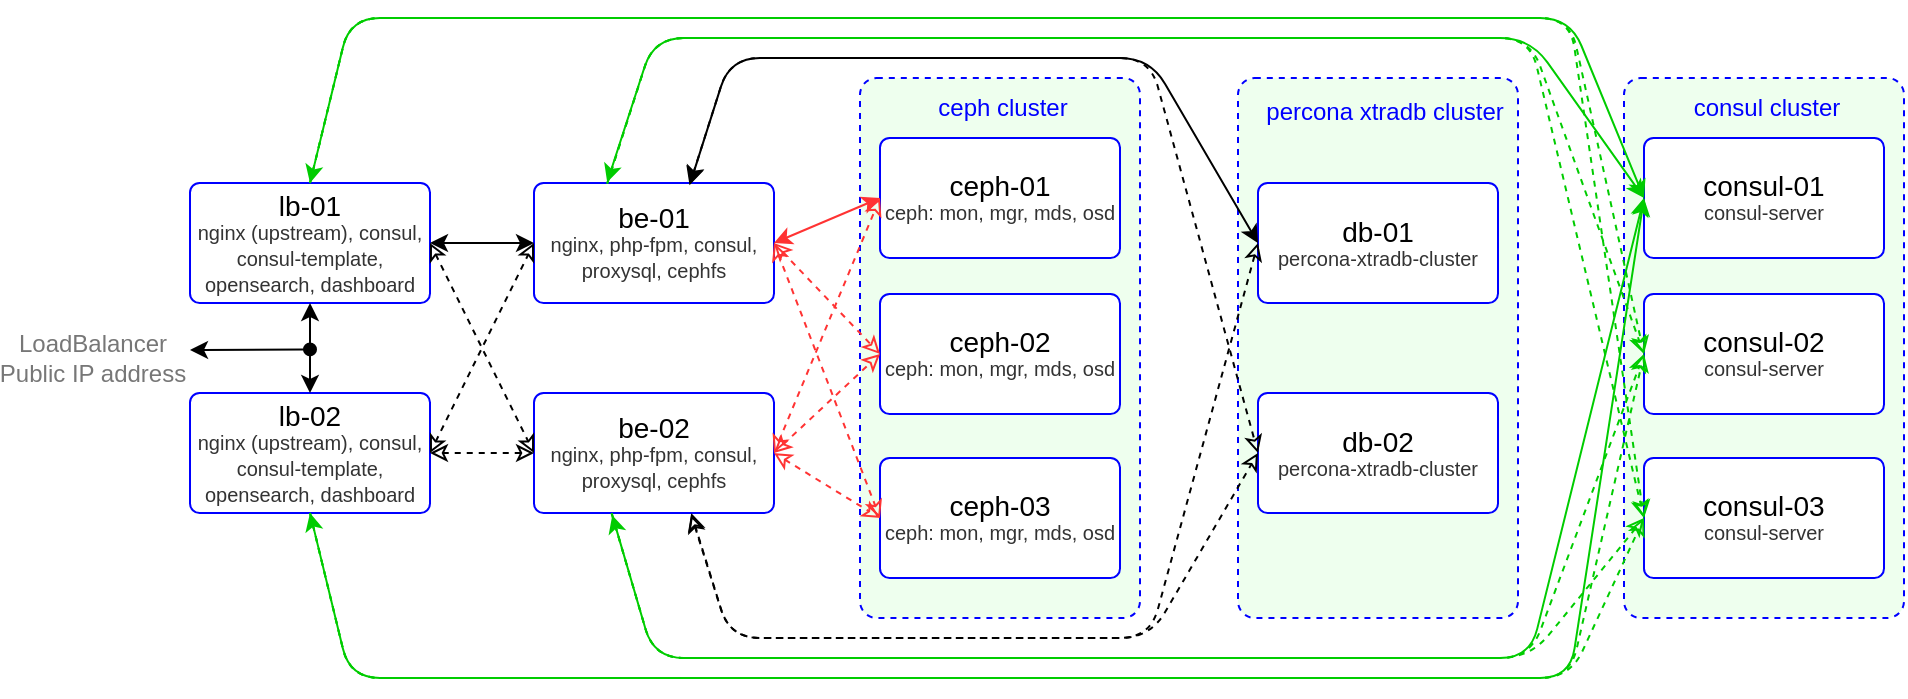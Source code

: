 <mxfile version="15.1.3" type="device"><diagram id="4IggmmZwFg4Mkd-BrONc" name="Страница 1"><mxGraphModel dx="1320" dy="723" grid="1" gridSize="10" guides="1" tooltips="1" connect="1" arrows="1" fold="1" page="1" pageScale="1" pageWidth="600" pageHeight="300" math="0" shadow="0"><root><mxCell id="0"/><mxCell id="1" parent="0"/><mxCell id="qe6mRY853hemsALuHRrN-6" value="" style="rounded=1;whiteSpace=wrap;html=1;strokeColor=#0000FF;dashed=1;gradientDirection=radial;fillColor=#EEFFEE;arcSize=6;" parent="1" vertex="1"><mxGeometry x="524" width="140" height="270" as="geometry"/></mxCell><mxCell id="qe6mRY853hemsALuHRrN-5" value="" style="rounded=1;whiteSpace=wrap;html=1;strokeColor=#0000FF;dashed=1;fillColor=#EEFFEE;arcSize=6;" parent="1" vertex="1"><mxGeometry x="335" width="140" height="270" as="geometry"/></mxCell><mxCell id="mO8OnA1qE3qP-K9DJvxi-1" value="" style="rounded=1;whiteSpace=wrap;html=1;strokeColor=#0000FF;dashed=1;gradientDirection=radial;fillColor=#EEFFEE;arcSize=6;" parent="1" vertex="1"><mxGeometry x="717" width="140" height="270" as="geometry"/></mxCell><mxCell id="Nk4rxEVuKk_PFZayKbhd-2" value="&lt;p style=&quot;line-height: 100%&quot;&gt;&lt;font&gt;&lt;span style=&quot;font-size: 14px&quot;&gt;db-01&lt;br&gt;&lt;/span&gt;&lt;/font&gt;&lt;span style=&quot;font-size: 10px&quot;&gt;&lt;font color=&quot;#333333&quot;&gt;percona-xtradb-cluster&lt;/font&gt;&lt;/span&gt;&lt;br&gt;&lt;/p&gt;" style="rounded=1;whiteSpace=wrap;html=1;strokeColor=#0000FF;arcSize=8;" parent="1" vertex="1"><mxGeometry x="534" y="52.5" width="120" height="60" as="geometry"/></mxCell><mxCell id="Nk4rxEVuKk_PFZayKbhd-4" value="&lt;p style=&quot;line-height: 100%&quot;&gt;&lt;span style=&quot;font-size: 14px&quot;&gt;be-01&lt;/span&gt;&lt;br&gt;&lt;span style=&quot;font-size: 10px&quot;&gt;&lt;font color=&quot;#333333&quot;&gt;nginx, php-fpm, consul, proxysql, cephfs&lt;/font&gt;&lt;/span&gt;&lt;br&gt;&lt;/p&gt;" style="rounded=1;whiteSpace=wrap;html=1;strokeColor=#0000FF;arcSize=8;" parent="1" vertex="1"><mxGeometry x="172" y="52.5" width="120" height="60" as="geometry"/></mxCell><mxCell id="Nk4rxEVuKk_PFZayKbhd-6" value="&lt;p style=&quot;line-height: 100%&quot;&gt;&lt;span style=&quot;font-size: 14px&quot;&gt;lb-01&lt;/span&gt;&lt;br&gt;&lt;span style=&quot;font-size: 10px&quot;&gt;&lt;font color=&quot;#333333&quot;&gt;nginx (upstream), consul, consul-template, opensearch, dashboard&lt;/font&gt;&lt;/span&gt;&lt;/p&gt;" style="rounded=1;whiteSpace=wrap;html=1;strokeColor=#0000FF;arcSize=8;" parent="1" vertex="1"><mxGeometry y="52.5" width="120" height="60" as="geometry"/></mxCell><mxCell id="mSui1N4ihssYe-xkSYdv-1" value="&lt;p style=&quot;line-height: 100%&quot;&gt;&lt;span style=&quot;font-size: 14px&quot;&gt;be-02&lt;/span&gt;&lt;br&gt;&lt;span style=&quot;font-size: 10px&quot;&gt;&lt;font color=&quot;#333333&quot;&gt;nginx, php-fpm, consul, proxysql, cephfs&lt;/font&gt;&lt;/span&gt;&lt;br&gt;&lt;/p&gt;" style="rounded=1;whiteSpace=wrap;html=1;strokeColor=#0000FF;arcSize=8;" parent="1" vertex="1"><mxGeometry x="172" y="157.5" width="120" height="60" as="geometry"/></mxCell><mxCell id="-WRoGn8kwcu14axJvP3w-1" value="&lt;p style=&quot;line-height: 100%&quot;&gt;&lt;span style=&quot;font-size: 14px&quot;&gt;lb-02&lt;/span&gt;&lt;br&gt;&lt;span style=&quot;font-size: 10px&quot;&gt;&lt;font color=&quot;#333333&quot;&gt;nginx (upstream), consul, consul-template, opensearch, dashboard&lt;/font&gt;&lt;/span&gt;&lt;br&gt;&lt;/p&gt;" style="rounded=1;whiteSpace=wrap;html=1;strokeColor=#0000FF;arcSize=8;" parent="1" vertex="1"><mxGeometry y="157.5" width="120" height="60" as="geometry"/></mxCell><mxCell id="-WRoGn8kwcu14axJvP3w-3" value="" style="endArrow=classic;startArrow=classic;html=1;exitX=0.5;exitY=0;exitDx=0;exitDy=0;entryX=0.5;entryY=1;entryDx=0;entryDy=0;" parent="1" source="-WRoGn8kwcu14axJvP3w-1" target="Nk4rxEVuKk_PFZayKbhd-6" edge="1"><mxGeometry width="50" height="50" relative="1" as="geometry"><mxPoint x="90" y="120" as="sourcePoint"/><mxPoint x="140" y="70" as="targetPoint"/></mxGeometry></mxCell><mxCell id="-WRoGn8kwcu14axJvP3w-4" value="" style="endArrow=oval;html=1;startArrow=classic;startFill=1;endFill=1;" parent="1" edge="1"><mxGeometry width="50" height="50" relative="1" as="geometry"><mxPoint y="136" as="sourcePoint"/><mxPoint x="60" y="135.71" as="targetPoint"/></mxGeometry></mxCell><mxCell id="-WRoGn8kwcu14axJvP3w-5" value="" style="endArrow=classic;startArrow=classic;html=1;exitX=1;exitY=0.5;exitDx=0;exitDy=0;entryX=0;entryY=0.5;entryDx=0;entryDy=0;dashed=1;startFill=0;endFill=0;" parent="1" source="-WRoGn8kwcu14axJvP3w-1" target="mSui1N4ihssYe-xkSYdv-1" edge="1"><mxGeometry width="50" height="50" relative="1" as="geometry"><mxPoint x="120" y="120" as="sourcePoint"/><mxPoint x="170" y="160" as="targetPoint"/></mxGeometry></mxCell><mxCell id="-WRoGn8kwcu14axJvP3w-6" value="" style="endArrow=classic;startArrow=classic;html=1;entryX=0;entryY=0.5;entryDx=0;entryDy=0;rounded=1;exitX=1;exitY=0.5;exitDx=0;exitDy=0;dashed=1;startFill=0;endFill=0;" parent="1" source="-WRoGn8kwcu14axJvP3w-1" target="Nk4rxEVuKk_PFZayKbhd-4" edge="1"><mxGeometry width="50" height="50" relative="1" as="geometry"><mxPoint x="120" y="160" as="sourcePoint"/><mxPoint x="160" y="60" as="targetPoint"/></mxGeometry></mxCell><mxCell id="-WRoGn8kwcu14axJvP3w-7" value="" style="endArrow=classic;html=1;exitX=1;exitY=0.5;exitDx=0;exitDy=0;entryX=0;entryY=0.5;entryDx=0;entryDy=0;startArrow=classic;startFill=1;endFill=1;" parent="1" source="Nk4rxEVuKk_PFZayKbhd-6" target="Nk4rxEVuKk_PFZayKbhd-4" edge="1"><mxGeometry width="50" height="50" relative="1" as="geometry"><mxPoint x="250" y="120" as="sourcePoint"/><mxPoint x="150" y="40" as="targetPoint"/></mxGeometry></mxCell><mxCell id="-WRoGn8kwcu14axJvP3w-8" value="" style="endArrow=classic;html=1;exitX=1;exitY=0.5;exitDx=0;exitDy=0;entryX=0;entryY=0.5;entryDx=0;entryDy=0;startArrow=classic;startFill=0;endFill=0;dashed=1;" parent="1" source="Nk4rxEVuKk_PFZayKbhd-6" target="mSui1N4ihssYe-xkSYdv-1" edge="1"><mxGeometry width="50" height="50" relative="1" as="geometry"><mxPoint x="130" y="40" as="sourcePoint"/><mxPoint x="180" y="-10" as="targetPoint"/></mxGeometry></mxCell><mxCell id="-WRoGn8kwcu14axJvP3w-9" value="&lt;p style=&quot;line-height: 100%&quot;&gt;&lt;span style=&quot;font-size: 14px&quot;&gt;ceph-01&lt;/span&gt;&lt;br&gt;&lt;span style=&quot;font-size: 10px&quot;&gt;&lt;font color=&quot;#333333&quot;&gt;ceph: mon, mgr, mds, osd&lt;/font&gt;&lt;/span&gt;&lt;br&gt;&lt;/p&gt;" style="rounded=1;whiteSpace=wrap;html=1;strokeColor=#0000FF;arcSize=8;" parent="1" vertex="1"><mxGeometry x="345" y="30" width="120" height="60" as="geometry"/></mxCell><mxCell id="-WRoGn8kwcu14axJvP3w-12" value="&lt;font style=&quot;font-size: 12px&quot;&gt;LoadBalancer&lt;br&gt;Public IP address&lt;/font&gt;" style="edgeLabel;html=1;align=center;verticalAlign=middle;resizable=0;points=[];fontSize=8;fontColor=#777777;" parent="1" vertex="1" connectable="0"><mxGeometry x="-47.998" y="137.995" as="geometry"><mxPoint x="-1" y="2" as="offset"/></mxGeometry></mxCell><mxCell id="q85gnG0CihK2C5Sx0KsL-1" value="&lt;p style=&quot;line-height: 100%&quot;&gt;&lt;font&gt;&lt;span style=&quot;font-size: 14px&quot;&gt;consul-02&lt;br&gt;&lt;/span&gt;&lt;/font&gt;&lt;span style=&quot;font-size: 10px&quot;&gt;&lt;font color=&quot;#333333&quot;&gt;consul-server&lt;/font&gt;&lt;/span&gt;&lt;/p&gt;" style="rounded=1;whiteSpace=wrap;html=1;strokeColor=#0000FF;arcSize=8;" parent="1" vertex="1"><mxGeometry x="727" y="108" width="120" height="60" as="geometry"/></mxCell><mxCell id="q85gnG0CihK2C5Sx0KsL-2" value="&lt;p style=&quot;line-height: 100%&quot;&gt;&lt;font&gt;&lt;span style=&quot;font-size: 14px&quot;&gt;consul-01&lt;br&gt;&lt;/span&gt;&lt;/font&gt;&lt;span style=&quot;font-size: 10px&quot;&gt;&lt;font color=&quot;#333333&quot;&gt;consul-server&lt;/font&gt;&lt;/span&gt;&lt;/p&gt;" style="rounded=1;whiteSpace=wrap;html=1;strokeColor=#0000FF;arcSize=8;" parent="1" vertex="1"><mxGeometry x="727" y="30" width="120" height="60" as="geometry"/></mxCell><mxCell id="q85gnG0CihK2C5Sx0KsL-3" value="&lt;p style=&quot;line-height: 100%&quot;&gt;&lt;font&gt;&lt;span style=&quot;font-size: 14px&quot;&gt;consul-03&lt;br&gt;&lt;/span&gt;&lt;/font&gt;&lt;span style=&quot;font-size: 10px&quot;&gt;&lt;font color=&quot;#333333&quot;&gt;consul-server&lt;/font&gt;&lt;/span&gt;&lt;/p&gt;" style="rounded=1;whiteSpace=wrap;html=1;strokeColor=#0000FF;arcSize=8;" parent="1" vertex="1"><mxGeometry x="727" y="190" width="120" height="60" as="geometry"/></mxCell><mxCell id="q85gnG0CihK2C5Sx0KsL-4" value="" style="endArrow=classic;html=1;exitX=0.5;exitY=0;exitDx=0;exitDy=0;entryX=0;entryY=0.5;entryDx=0;entryDy=0;strokeColor=#00CC00;startArrow=classic;startFill=1;arcSize=30;" parent="1" target="q85gnG0CihK2C5Sx0KsL-2" edge="1" source="Nk4rxEVuKk_PFZayKbhd-6"><mxGeometry width="50" height="50" relative="1" as="geometry"><mxPoint x="220" y="30" as="sourcePoint"/><mxPoint x="280" y="-40" as="targetPoint"/><Array as="points"><mxPoint x="80" y="-30"/><mxPoint x="690" y="-30"/></Array></mxGeometry></mxCell><mxCell id="q85gnG0CihK2C5Sx0KsL-7" value="" style="endArrow=classic;html=1;exitX=0.5;exitY=1;exitDx=0;exitDy=0;entryX=0;entryY=0.5;entryDx=0;entryDy=0;strokeColor=#00CC00;startArrow=classic;startFill=1;arcSize=30;" parent="1" target="q85gnG0CihK2C5Sx0KsL-2" edge="1" source="-WRoGn8kwcu14axJvP3w-1"><mxGeometry width="50" height="50" relative="1" as="geometry"><mxPoint x="220" y="250" as="sourcePoint"/><mxPoint x="748" y="390" as="targetPoint"/><Array as="points"><mxPoint x="80" y="300"/><mxPoint x="690" y="300"/></Array></mxGeometry></mxCell><mxCell id="q85gnG0CihK2C5Sx0KsL-8" value="" style="endArrow=classic;html=1;strokeColor=#00CC00;entryX=0;entryY=0.5;entryDx=0;entryDy=0;startArrow=classic;startFill=1;arcSize=30;exitX=0.305;exitY=-0.007;exitDx=0;exitDy=0;exitPerimeter=0;" parent="1" target="q85gnG0CihK2C5Sx0KsL-2" edge="1" source="Nk4rxEVuKk_PFZayKbhd-4"><mxGeometry width="50" height="50" relative="1" as="geometry"><mxPoint x="220" y="40" as="sourcePoint"/><mxPoint x="710" y="70" as="targetPoint"/><Array as="points"><mxPoint x="232" y="-20"/><mxPoint x="670" y="-20"/></Array></mxGeometry></mxCell><mxCell id="q85gnG0CihK2C5Sx0KsL-9" value="" style="endArrow=classic;html=1;strokeColor=#00CC00;entryX=0;entryY=0.5;entryDx=0;entryDy=0;startArrow=classic;startFill=1;arcSize=30;exitX=0.326;exitY=1.018;exitDx=0;exitDy=0;exitPerimeter=0;" parent="1" target="q85gnG0CihK2C5Sx0KsL-2" edge="1" source="mSui1N4ihssYe-xkSYdv-1"><mxGeometry width="50" height="50" relative="1" as="geometry"><mxPoint x="200" y="230" as="sourcePoint"/><mxPoint x="720" y="110" as="targetPoint"/><Array as="points"><mxPoint x="232" y="290"/><mxPoint x="670" y="290"/></Array></mxGeometry></mxCell><mxCell id="q85gnG0CihK2C5Sx0KsL-12" value="" style="endArrow=classic;html=1;exitX=0.5;exitY=0;exitDx=0;exitDy=0;entryX=0;entryY=0.5;entryDx=0;entryDy=0;strokeColor=#00CC00;dashed=1;endFill=0;arcSize=30;" parent="1" target="q85gnG0CihK2C5Sx0KsL-1" edge="1" source="Nk4rxEVuKk_PFZayKbhd-6"><mxGeometry width="50" height="50" relative="1" as="geometry"><mxPoint x="220" y="30" as="sourcePoint"/><mxPoint x="760" y="133" as="targetPoint"/><Array as="points"><mxPoint x="80" y="-30"/><mxPoint x="690" y="-30"/></Array></mxGeometry></mxCell><mxCell id="q85gnG0CihK2C5Sx0KsL-14" value="" style="endArrow=classic;html=1;exitX=0.5;exitY=0;exitDx=0;exitDy=0;entryX=0;entryY=0.5;entryDx=0;entryDy=0;strokeColor=#00CC00;dashed=1;endFill=0;arcSize=30;" parent="1" target="q85gnG0CihK2C5Sx0KsL-3" edge="1" source="Nk4rxEVuKk_PFZayKbhd-6"><mxGeometry width="50" height="50" relative="1" as="geometry"><mxPoint x="220" y="30" as="sourcePoint"/><mxPoint x="760" y="210" as="targetPoint"/><Array as="points"><mxPoint x="80" y="-30"/><mxPoint x="690" y="-30"/></Array></mxGeometry></mxCell><mxCell id="q85gnG0CihK2C5Sx0KsL-15" value="" style="endArrow=classic;html=1;strokeColor=#00CC00;dashed=1;endFill=0;entryX=0;entryY=0.5;entryDx=0;entryDy=0;arcSize=30;exitX=0.305;exitY=0.005;exitDx=0;exitDy=0;exitPerimeter=0;" parent="1" target="q85gnG0CihK2C5Sx0KsL-1" edge="1" source="Nk4rxEVuKk_PFZayKbhd-4"><mxGeometry width="50" height="50" relative="1" as="geometry"><mxPoint x="200" y="40" as="sourcePoint"/><mxPoint x="700" y="90" as="targetPoint"/><Array as="points"><mxPoint x="232" y="-20"/><mxPoint x="670" y="-20"/></Array></mxGeometry></mxCell><mxCell id="q85gnG0CihK2C5Sx0KsL-16" value="" style="endArrow=classic;html=1;strokeColor=#00CC00;dashed=1;endFill=0;entryX=0;entryY=0.5;entryDx=0;entryDy=0;arcSize=30;exitX=0.305;exitY=0.004;exitDx=0;exitDy=0;exitPerimeter=0;" parent="1" target="q85gnG0CihK2C5Sx0KsL-3" edge="1" source="Nk4rxEVuKk_PFZayKbhd-4"><mxGeometry width="50" height="50" relative="1" as="geometry"><mxPoint x="200" y="30" as="sourcePoint"/><mxPoint x="730" y="200" as="targetPoint"/><Array as="points"><mxPoint x="232" y="-20"/><mxPoint x="670" y="-20"/></Array></mxGeometry></mxCell><mxCell id="q85gnG0CihK2C5Sx0KsL-21" value="" style="endArrow=classic;html=1;strokeColor=#00CC00;dashed=1;endFill=0;entryX=0;entryY=0.5;entryDx=0;entryDy=0;arcSize=30;exitX=0.324;exitY=1.003;exitDx=0;exitDy=0;exitPerimeter=0;" parent="1" target="q85gnG0CihK2C5Sx0KsL-1" edge="1" source="mSui1N4ihssYe-xkSYdv-1"><mxGeometry width="50" height="50" relative="1" as="geometry"><mxPoint x="200" y="240" as="sourcePoint"/><mxPoint x="780" y="280" as="targetPoint"/><Array as="points"><mxPoint x="232" y="290"/><mxPoint x="670" y="290"/></Array></mxGeometry></mxCell><mxCell id="q85gnG0CihK2C5Sx0KsL-22" value="" style="endArrow=classic;html=1;exitX=0.323;exitY=1.001;exitDx=0;exitDy=0;strokeColor=#00CC00;dashed=1;endFill=0;entryX=0;entryY=0.5;entryDx=0;entryDy=0;exitPerimeter=0;arcSize=30;" parent="1" target="q85gnG0CihK2C5Sx0KsL-3" edge="1" source="mSui1N4ihssYe-xkSYdv-1"><mxGeometry width="50" height="50" relative="1" as="geometry"><mxPoint x="393" y="250" as="sourcePoint"/><mxPoint x="731" y="240" as="targetPoint"/><Array as="points"><mxPoint x="232" y="290"/><mxPoint x="670" y="290"/></Array></mxGeometry></mxCell><mxCell id="q85gnG0CihK2C5Sx0KsL-23" value="" style="endArrow=classic;html=1;exitX=0.5;exitY=1;exitDx=0;exitDy=0;strokeColor=#00CC00;dashed=1;endFill=0;entryX=0;entryY=0.5;entryDx=0;entryDy=0;arcSize=30;" parent="1" target="q85gnG0CihK2C5Sx0KsL-1" edge="1" source="-WRoGn8kwcu14axJvP3w-1"><mxGeometry width="50" height="50" relative="1" as="geometry"><mxPoint x="220" y="250" as="sourcePoint"/><mxPoint x="900" y="180" as="targetPoint"/><Array as="points"><mxPoint x="80" y="300"/><mxPoint x="690" y="300"/></Array></mxGeometry></mxCell><mxCell id="q85gnG0CihK2C5Sx0KsL-24" value="" style="endArrow=classic;html=1;exitX=0.5;exitY=1;exitDx=0;exitDy=0;strokeColor=#00CC00;dashed=1;endFill=0;entryX=0;entryY=0.5;entryDx=0;entryDy=0;arcSize=30;" parent="1" target="q85gnG0CihK2C5Sx0KsL-3" edge="1" source="-WRoGn8kwcu14axJvP3w-1"><mxGeometry width="50" height="50" relative="1" as="geometry"><mxPoint x="220" y="250" as="sourcePoint"/><mxPoint x="740" y="260" as="targetPoint"/><Array as="points"><mxPoint x="80" y="300"/><mxPoint x="690" y="300"/></Array></mxGeometry></mxCell><mxCell id="mO8OnA1qE3qP-K9DJvxi-2" value="&lt;font color=&quot;#0000ff&quot; style=&quot;font-size: 12px&quot;&gt;consul cluster&lt;/font&gt;" style="edgeLabel;html=1;align=center;verticalAlign=middle;resizable=0;points=[];fontSize=8;fontColor=#777777;labelBackgroundColor=none;" parent="1" vertex="1" connectable="0"><mxGeometry x="787" y="15" as="geometry"><mxPoint x="1" as="offset"/></mxGeometry></mxCell><mxCell id="qe6mRY853hemsALuHRrN-1" value="&lt;p style=&quot;line-height: 100%&quot;&gt;&lt;font&gt;&lt;span style=&quot;font-size: 14px&quot;&gt;db-02&lt;br&gt;&lt;/span&gt;&lt;/font&gt;&lt;span style=&quot;font-size: 10px&quot;&gt;&lt;font color=&quot;#333333&quot;&gt;percona-xtradb-cluster&lt;/font&gt;&lt;/span&gt;&lt;br&gt;&lt;/p&gt;" style="rounded=1;whiteSpace=wrap;html=1;strokeColor=#0000FF;arcSize=8;" parent="1" vertex="1"><mxGeometry x="534" y="157.5" width="120" height="60" as="geometry"/></mxCell><mxCell id="qe6mRY853hemsALuHRrN-3" value="&lt;p style=&quot;line-height: 100%&quot;&gt;&lt;span style=&quot;font-size: 14px&quot;&gt;ceph-02&lt;/span&gt;&lt;br&gt;&lt;span style=&quot;font-size: 10px&quot;&gt;&lt;font color=&quot;#333333&quot;&gt;ceph: mon, mgr, mds, osd&lt;/font&gt;&lt;/span&gt;&lt;br&gt;&lt;/p&gt;" style="rounded=1;whiteSpace=wrap;html=1;strokeColor=#0000FF;arcSize=8;" parent="1" vertex="1"><mxGeometry x="345" y="108" width="120" height="60" as="geometry"/></mxCell><mxCell id="qe6mRY853hemsALuHRrN-4" value="&lt;p style=&quot;line-height: 100%&quot;&gt;&lt;span style=&quot;font-size: 14px&quot;&gt;ceph-03&lt;/span&gt;&lt;br&gt;&lt;span style=&quot;font-size: 10px&quot;&gt;&lt;font color=&quot;#333333&quot;&gt;ceph: mon, mgr, mds, osd&lt;/font&gt;&lt;/span&gt;&lt;br&gt;&lt;/p&gt;" style="rounded=1;whiteSpace=wrap;html=1;strokeColor=#0000FF;arcSize=8;" parent="1" vertex="1"><mxGeometry x="345" y="190" width="120" height="60" as="geometry"/></mxCell><mxCell id="qe6mRY853hemsALuHRrN-7" value="&lt;font color=&quot;#0000ff&quot; style=&quot;font-size: 12px&quot;&gt;percona xtradb cluster&lt;/font&gt;" style="edgeLabel;html=1;align=center;verticalAlign=middle;resizable=0;points=[];fontSize=8;fontColor=#777777;labelBackgroundColor=none;arcSize=12;imageAlign=center;" parent="1" vertex="1" connectable="0"><mxGeometry x="600" y="15" as="geometry"><mxPoint x="-3" y="2" as="offset"/></mxGeometry></mxCell><mxCell id="qe6mRY853hemsALuHRrN-8" value="&lt;font color=&quot;#0000ff&quot; style=&quot;font-size: 12px&quot;&gt;ceph cluster&lt;/font&gt;" style="edgeLabel;html=1;align=center;verticalAlign=middle;resizable=0;points=[];fontSize=8;fontColor=#777777;labelBackgroundColor=none;" parent="1" vertex="1" connectable="0"><mxGeometry x="405" y="15" as="geometry"><mxPoint x="1" as="offset"/></mxGeometry></mxCell><mxCell id="W8N9ZwnSsLBX4C9H4YId-3" value="" style="endArrow=classic;startArrow=classic;html=1;entryX=0;entryY=0.5;entryDx=0;entryDy=0;exitX=1;exitY=0.5;exitDx=0;exitDy=0;strokeColor=#FF3333;" edge="1" parent="1" source="Nk4rxEVuKk_PFZayKbhd-4" target="-WRoGn8kwcu14axJvP3w-9"><mxGeometry width="50" height="50" relative="1" as="geometry"><mxPoint x="260" y="150" as="sourcePoint"/><mxPoint x="310" y="100" as="targetPoint"/></mxGeometry></mxCell><mxCell id="W8N9ZwnSsLBX4C9H4YId-4" value="" style="endArrow=classic;startArrow=classic;html=1;entryX=0;entryY=0.5;entryDx=0;entryDy=0;exitX=1;exitY=0.5;exitDx=0;exitDy=0;strokeColor=#FF3333;dashed=1;startFill=0;endFill=0;" edge="1" parent="1" source="Nk4rxEVuKk_PFZayKbhd-4" target="qe6mRY853hemsALuHRrN-3"><mxGeometry width="50" height="50" relative="1" as="geometry"><mxPoint x="239" y="142.5" as="sourcePoint"/><mxPoint x="292" y="142.5" as="targetPoint"/></mxGeometry></mxCell><mxCell id="W8N9ZwnSsLBX4C9H4YId-5" value="" style="endArrow=classic;startArrow=classic;html=1;entryX=0;entryY=0.5;entryDx=0;entryDy=0;exitX=1;exitY=0.5;exitDx=0;exitDy=0;strokeColor=#FF3333;dashed=1;startFill=0;endFill=0;" edge="1" parent="1" source="Nk4rxEVuKk_PFZayKbhd-4" target="qe6mRY853hemsALuHRrN-4"><mxGeometry width="50" height="50" relative="1" as="geometry"><mxPoint x="260" y="108" as="sourcePoint"/><mxPoint x="313" y="186.0" as="targetPoint"/></mxGeometry></mxCell><mxCell id="W8N9ZwnSsLBX4C9H4YId-6" value="" style="endArrow=classic;startArrow=classic;html=1;entryX=0;entryY=0.5;entryDx=0;entryDy=0;exitX=1;exitY=0.5;exitDx=0;exitDy=0;strokeColor=#FF3333;dashed=1;startFill=0;endFill=0;" edge="1" parent="1" source="mSui1N4ihssYe-xkSYdv-1" target="-WRoGn8kwcu14axJvP3w-9"><mxGeometry width="50" height="50" relative="1" as="geometry"><mxPoint x="490" y="90" as="sourcePoint"/><mxPoint x="543" y="250" as="targetPoint"/></mxGeometry></mxCell><mxCell id="W8N9ZwnSsLBX4C9H4YId-7" value="" style="endArrow=classic;startArrow=classic;html=1;entryX=0;entryY=0.5;entryDx=0;entryDy=0;exitX=1;exitY=0.5;exitDx=0;exitDy=0;strokeColor=#FF3333;dashed=1;startFill=0;endFill=0;" edge="1" parent="1" source="mSui1N4ihssYe-xkSYdv-1" target="qe6mRY853hemsALuHRrN-3"><mxGeometry width="50" height="50" relative="1" as="geometry"><mxPoint x="302" y="230" as="sourcePoint"/><mxPoint x="355" y="70" as="targetPoint"/></mxGeometry></mxCell><mxCell id="W8N9ZwnSsLBX4C9H4YId-8" value="" style="endArrow=classic;startArrow=classic;html=1;entryX=0;entryY=0.5;entryDx=0;entryDy=0;exitX=1;exitY=0.5;exitDx=0;exitDy=0;strokeColor=#FF3333;dashed=1;startFill=0;endFill=0;" edge="1" parent="1" source="mSui1N4ihssYe-xkSYdv-1" target="qe6mRY853hemsALuHRrN-4"><mxGeometry width="50" height="50" relative="1" as="geometry"><mxPoint x="302" y="230" as="sourcePoint"/><mxPoint x="355" y="148.0" as="targetPoint"/></mxGeometry></mxCell><mxCell id="W8N9ZwnSsLBX4C9H4YId-9" value="" style="endArrow=classic;startArrow=classic;html=1;jumpStyle=none;jumpSize=6;rounded=1;entryX=0;entryY=0.5;entryDx=0;entryDy=0;endSize=6;targetPerimeterSpacing=0;arcSize=30;" edge="1" parent="1" target="Nk4rxEVuKk_PFZayKbhd-2"><mxGeometry width="50" height="50" relative="1" as="geometry"><mxPoint x="250" y="53" as="sourcePoint"/><mxPoint x="480" y="-90" as="targetPoint"/><Array as="points"><mxPoint x="270" y="-10"/><mxPoint x="480" y="-10"/></Array></mxGeometry></mxCell><mxCell id="W8N9ZwnSsLBX4C9H4YId-10" value="" style="endArrow=classic;startArrow=classic;html=1;exitX=0.648;exitY=0.018;exitDx=0;exitDy=0;jumpStyle=none;jumpSize=6;rounded=1;endSize=6;targetPerimeterSpacing=0;arcSize=30;entryX=0;entryY=0.5;entryDx=0;entryDy=0;dashed=1;startFill=0;endFill=0;exitPerimeter=0;" edge="1" parent="1" source="Nk4rxEVuKk_PFZayKbhd-4" target="qe6mRY853hemsALuHRrN-1"><mxGeometry width="50" height="50" relative="1" as="geometry"><mxPoint x="242" y="40" as="sourcePoint"/><mxPoint x="510" y="160" as="targetPoint"/><Array as="points"><mxPoint x="270" y="-10"/><mxPoint x="480" y="-10"/></Array></mxGeometry></mxCell><mxCell id="W8N9ZwnSsLBX4C9H4YId-11" value="" style="endArrow=classic;startArrow=classic;html=1;exitX=0.655;exitY=1.015;exitDx=0;exitDy=0;jumpStyle=none;jumpSize=6;rounded=1;endSize=6;targetPerimeterSpacing=0;arcSize=30;entryX=0;entryY=0.5;entryDx=0;entryDy=0;dashed=1;startFill=0;endFill=0;exitPerimeter=0;" edge="1" parent="1" source="mSui1N4ihssYe-xkSYdv-1" target="qe6mRY853hemsALuHRrN-1"><mxGeometry width="50" height="50" relative="1" as="geometry"><mxPoint x="242" y="40" as="sourcePoint"/><mxPoint x="544.0" y="182.5" as="targetPoint"/><Array as="points"><mxPoint x="270" y="280"/><mxPoint x="480" y="280"/></Array></mxGeometry></mxCell><mxCell id="W8N9ZwnSsLBX4C9H4YId-12" value="" style="endArrow=classic;startArrow=classic;html=1;jumpStyle=none;jumpSize=6;rounded=1;endSize=6;targetPerimeterSpacing=0;arcSize=30;entryX=0;entryY=0.5;entryDx=0;entryDy=0;dashed=1;startFill=0;endFill=0;exitX=0.655;exitY=1.001;exitDx=0;exitDy=0;exitPerimeter=0;" edge="1" parent="1" source="mSui1N4ihssYe-xkSYdv-1" target="Nk4rxEVuKk_PFZayKbhd-2"><mxGeometry width="50" height="50" relative="1" as="geometry"><mxPoint x="230" y="250" as="sourcePoint"/><mxPoint x="544.0" y="182.5" as="targetPoint"/><Array as="points"><mxPoint x="270" y="280"/><mxPoint x="480" y="280"/></Array></mxGeometry></mxCell></root></mxGraphModel></diagram></mxfile>